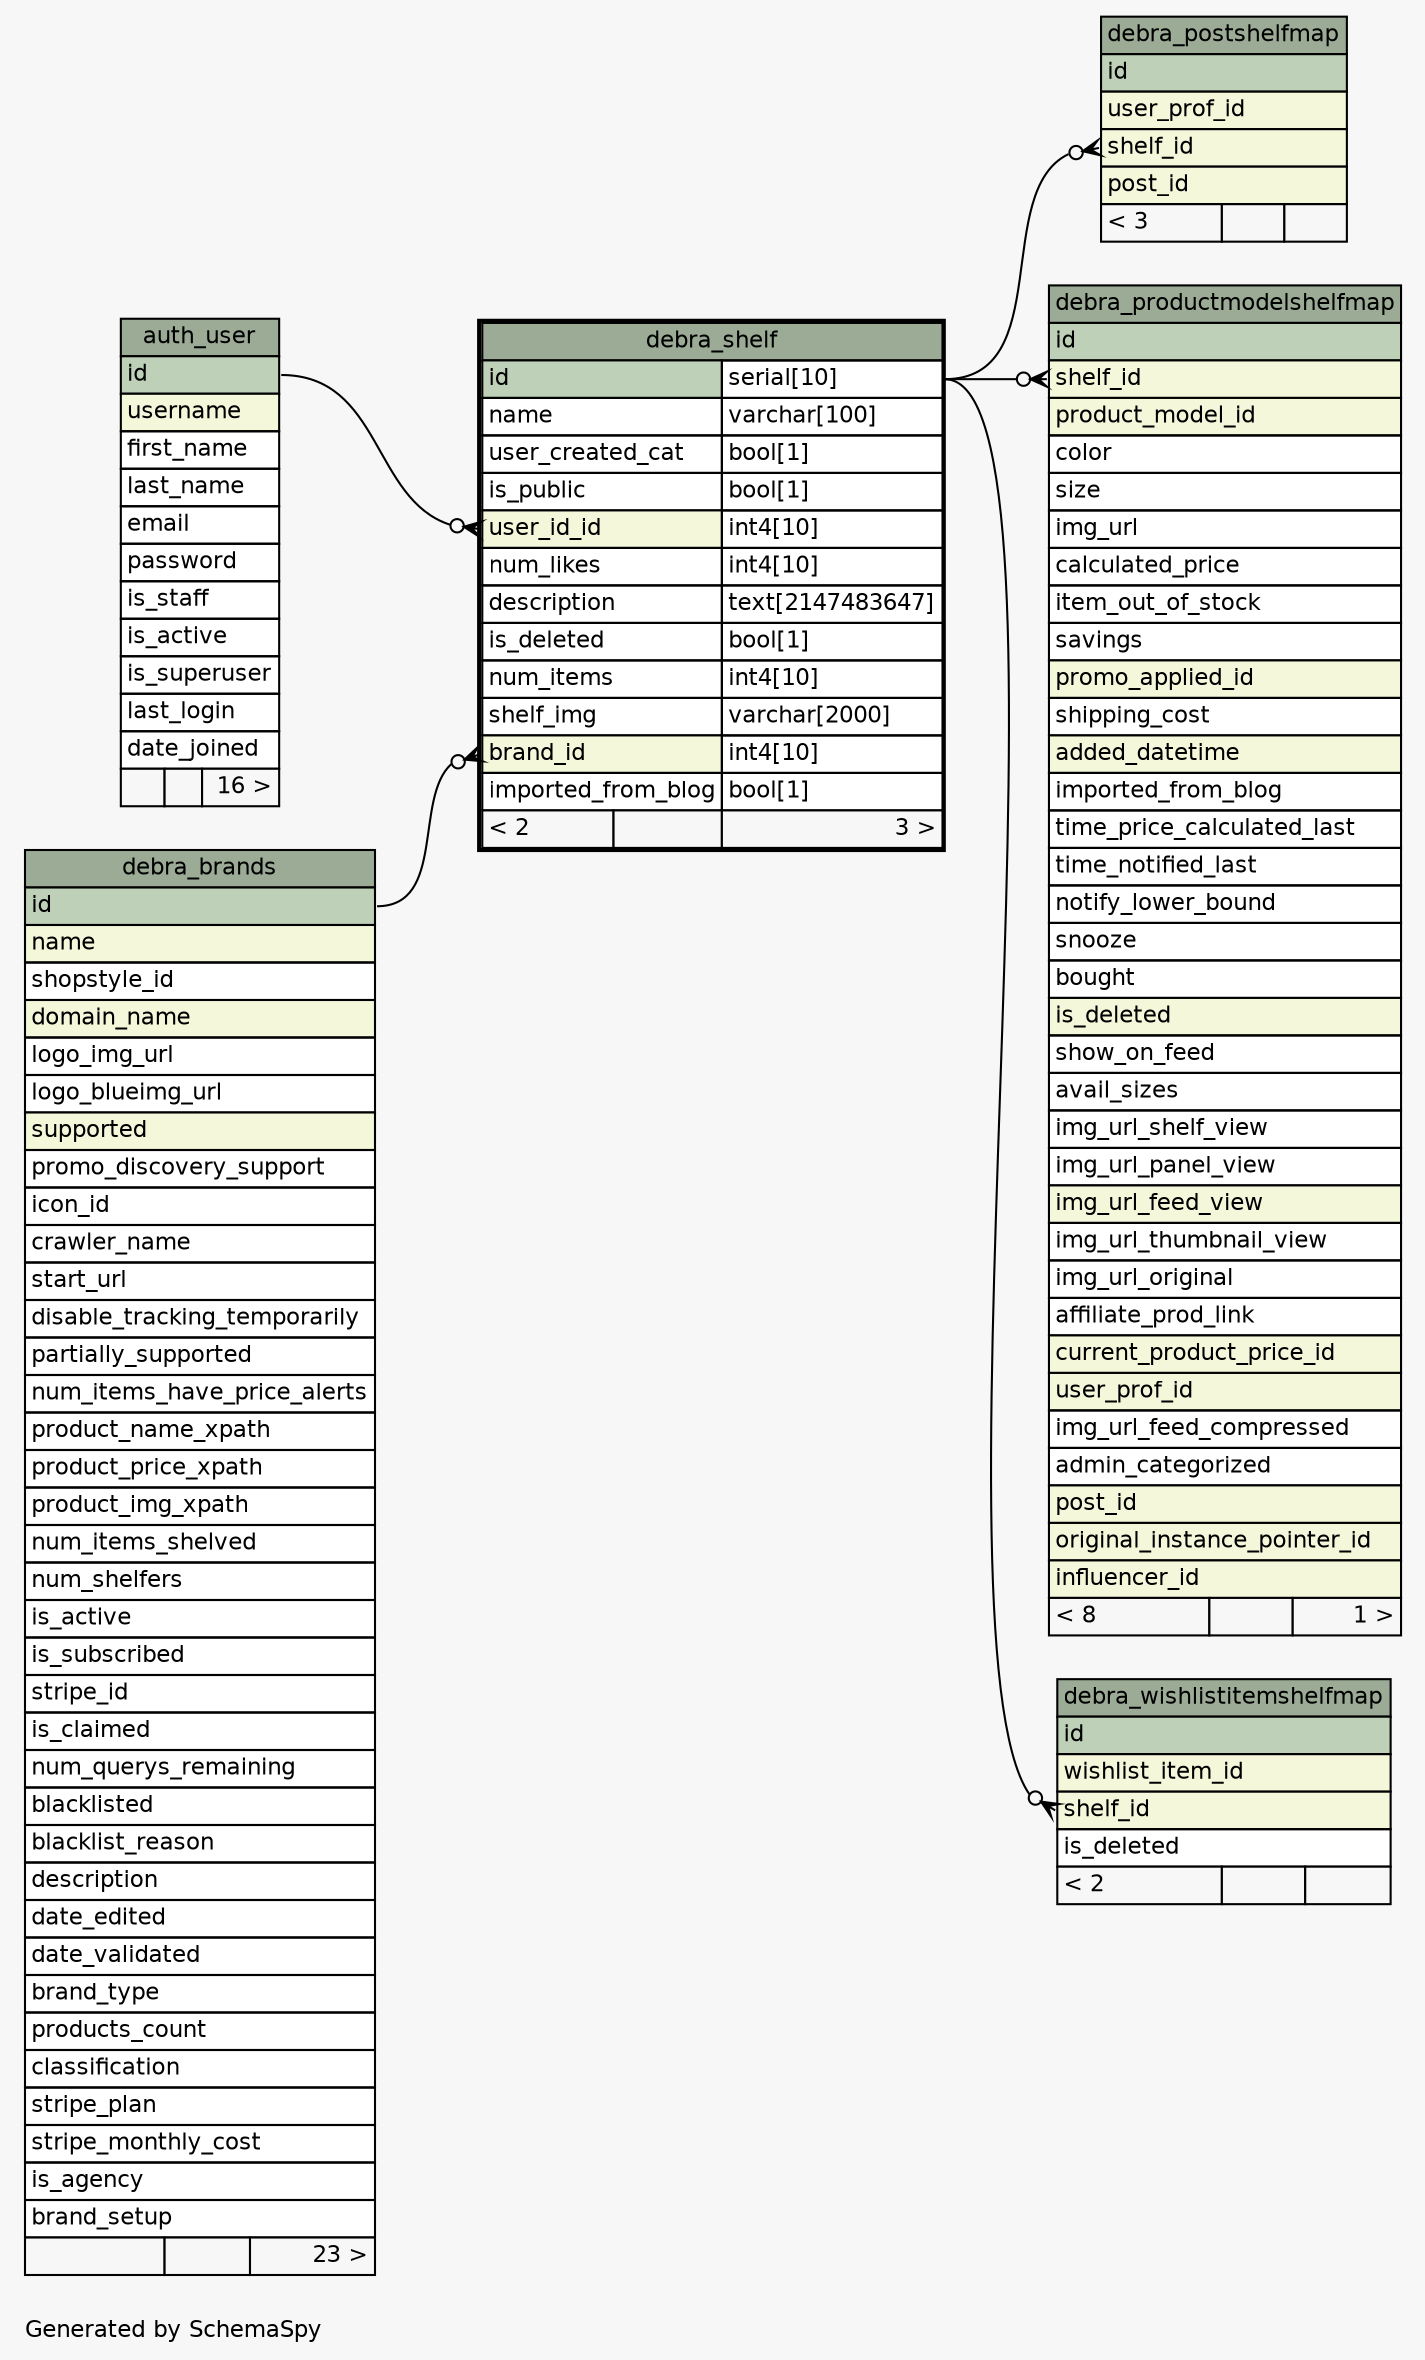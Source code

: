 // dot 2.36.0 on Linux 3.17.0-rc4-a1
// SchemaSpy rev 590
digraph "oneDegreeRelationshipsDiagram" {
  graph [
    rankdir="RL"
    bgcolor="#f7f7f7"
    label="\nGenerated by SchemaSpy"
    labeljust="l"
    nodesep="0.18"
    ranksep="0.46"
    fontname="Helvetica"
    fontsize="11"
  ];
  node [
    fontname="Helvetica"
    fontsize="11"
    shape="plaintext"
  ];
  edge [
    arrowsize="0.8"
  ];
  "debra_postshelfmap":"shelf_id":w -> "debra_shelf":"id.type":e [arrowhead=none dir=back arrowtail=crowodot];
  "debra_productmodelshelfmap":"shelf_id":w -> "debra_shelf":"id.type":e [arrowhead=none dir=back arrowtail=crowodot];
  "debra_shelf":"brand_id":w -> "debra_brands":"id":e [arrowhead=none dir=back arrowtail=crowodot];
  "debra_shelf":"user_id_id":w -> "auth_user":"id":e [arrowhead=none dir=back arrowtail=crowodot];
  "debra_wishlistitemshelfmap":"shelf_id":w -> "debra_shelf":"id.type":e [arrowhead=none dir=back arrowtail=crowodot];
  "auth_user" [
    label=<
    <TABLE BORDER="0" CELLBORDER="1" CELLSPACING="0" BGCOLOR="#ffffff">
      <TR><TD COLSPAN="3" BGCOLOR="#9bab96" ALIGN="CENTER">auth_user</TD></TR>
      <TR><TD PORT="id" COLSPAN="3" BGCOLOR="#bed1b8" ALIGN="LEFT">id</TD></TR>
      <TR><TD PORT="username" COLSPAN="3" BGCOLOR="#f4f7da" ALIGN="LEFT">username</TD></TR>
      <TR><TD PORT="first_name" COLSPAN="3" ALIGN="LEFT">first_name</TD></TR>
      <TR><TD PORT="last_name" COLSPAN="3" ALIGN="LEFT">last_name</TD></TR>
      <TR><TD PORT="email" COLSPAN="3" ALIGN="LEFT">email</TD></TR>
      <TR><TD PORT="password" COLSPAN="3" ALIGN="LEFT">password</TD></TR>
      <TR><TD PORT="is_staff" COLSPAN="3" ALIGN="LEFT">is_staff</TD></TR>
      <TR><TD PORT="is_active" COLSPAN="3" ALIGN="LEFT">is_active</TD></TR>
      <TR><TD PORT="is_superuser" COLSPAN="3" ALIGN="LEFT">is_superuser</TD></TR>
      <TR><TD PORT="last_login" COLSPAN="3" ALIGN="LEFT">last_login</TD></TR>
      <TR><TD PORT="date_joined" COLSPAN="3" ALIGN="LEFT">date_joined</TD></TR>
      <TR><TD ALIGN="LEFT" BGCOLOR="#f7f7f7">  </TD><TD ALIGN="RIGHT" BGCOLOR="#f7f7f7">  </TD><TD ALIGN="RIGHT" BGCOLOR="#f7f7f7">16 &gt;</TD></TR>
    </TABLE>>
    URL="auth_user.html"
    tooltip="auth_user"
  ];
  "debra_brands" [
    label=<
    <TABLE BORDER="0" CELLBORDER="1" CELLSPACING="0" BGCOLOR="#ffffff">
      <TR><TD COLSPAN="3" BGCOLOR="#9bab96" ALIGN="CENTER">debra_brands</TD></TR>
      <TR><TD PORT="id" COLSPAN="3" BGCOLOR="#bed1b8" ALIGN="LEFT">id</TD></TR>
      <TR><TD PORT="name" COLSPAN="3" BGCOLOR="#f4f7da" ALIGN="LEFT">name</TD></TR>
      <TR><TD PORT="shopstyle_id" COLSPAN="3" ALIGN="LEFT">shopstyle_id</TD></TR>
      <TR><TD PORT="domain_name" COLSPAN="3" BGCOLOR="#f4f7da" ALIGN="LEFT">domain_name</TD></TR>
      <TR><TD PORT="logo_img_url" COLSPAN="3" ALIGN="LEFT">logo_img_url</TD></TR>
      <TR><TD PORT="logo_blueimg_url" COLSPAN="3" ALIGN="LEFT">logo_blueimg_url</TD></TR>
      <TR><TD PORT="supported" COLSPAN="3" BGCOLOR="#f4f7da" ALIGN="LEFT">supported</TD></TR>
      <TR><TD PORT="promo_discovery_support" COLSPAN="3" ALIGN="LEFT">promo_discovery_support</TD></TR>
      <TR><TD PORT="icon_id" COLSPAN="3" ALIGN="LEFT">icon_id</TD></TR>
      <TR><TD PORT="crawler_name" COLSPAN="3" ALIGN="LEFT">crawler_name</TD></TR>
      <TR><TD PORT="start_url" COLSPAN="3" ALIGN="LEFT">start_url</TD></TR>
      <TR><TD PORT="disable_tracking_temporarily" COLSPAN="3" ALIGN="LEFT">disable_tracking_temporarily</TD></TR>
      <TR><TD PORT="partially_supported" COLSPAN="3" ALIGN="LEFT">partially_supported</TD></TR>
      <TR><TD PORT="num_items_have_price_alerts" COLSPAN="3" ALIGN="LEFT">num_items_have_price_alerts</TD></TR>
      <TR><TD PORT="product_name_xpath" COLSPAN="3" ALIGN="LEFT">product_name_xpath</TD></TR>
      <TR><TD PORT="product_price_xpath" COLSPAN="3" ALIGN="LEFT">product_price_xpath</TD></TR>
      <TR><TD PORT="product_img_xpath" COLSPAN="3" ALIGN="LEFT">product_img_xpath</TD></TR>
      <TR><TD PORT="num_items_shelved" COLSPAN="3" ALIGN="LEFT">num_items_shelved</TD></TR>
      <TR><TD PORT="num_shelfers" COLSPAN="3" ALIGN="LEFT">num_shelfers</TD></TR>
      <TR><TD PORT="is_active" COLSPAN="3" ALIGN="LEFT">is_active</TD></TR>
      <TR><TD PORT="is_subscribed" COLSPAN="3" ALIGN="LEFT">is_subscribed</TD></TR>
      <TR><TD PORT="stripe_id" COLSPAN="3" ALIGN="LEFT">stripe_id</TD></TR>
      <TR><TD PORT="is_claimed" COLSPAN="3" ALIGN="LEFT">is_claimed</TD></TR>
      <TR><TD PORT="num_querys_remaining" COLSPAN="3" ALIGN="LEFT">num_querys_remaining</TD></TR>
      <TR><TD PORT="blacklisted" COLSPAN="3" ALIGN="LEFT">blacklisted</TD></TR>
      <TR><TD PORT="blacklist_reason" COLSPAN="3" ALIGN="LEFT">blacklist_reason</TD></TR>
      <TR><TD PORT="description" COLSPAN="3" ALIGN="LEFT">description</TD></TR>
      <TR><TD PORT="date_edited" COLSPAN="3" ALIGN="LEFT">date_edited</TD></TR>
      <TR><TD PORT="date_validated" COLSPAN="3" ALIGN="LEFT">date_validated</TD></TR>
      <TR><TD PORT="brand_type" COLSPAN="3" ALIGN="LEFT">brand_type</TD></TR>
      <TR><TD PORT="products_count" COLSPAN="3" ALIGN="LEFT">products_count</TD></TR>
      <TR><TD PORT="classification" COLSPAN="3" ALIGN="LEFT">classification</TD></TR>
      <TR><TD PORT="stripe_plan" COLSPAN="3" ALIGN="LEFT">stripe_plan</TD></TR>
      <TR><TD PORT="stripe_monthly_cost" COLSPAN="3" ALIGN="LEFT">stripe_monthly_cost</TD></TR>
      <TR><TD PORT="is_agency" COLSPAN="3" ALIGN="LEFT">is_agency</TD></TR>
      <TR><TD PORT="brand_setup" COLSPAN="3" ALIGN="LEFT">brand_setup</TD></TR>
      <TR><TD ALIGN="LEFT" BGCOLOR="#f7f7f7">  </TD><TD ALIGN="RIGHT" BGCOLOR="#f7f7f7">  </TD><TD ALIGN="RIGHT" BGCOLOR="#f7f7f7">23 &gt;</TD></TR>
    </TABLE>>
    URL="debra_brands.html"
    tooltip="debra_brands"
  ];
  "debra_postshelfmap" [
    label=<
    <TABLE BORDER="0" CELLBORDER="1" CELLSPACING="0" BGCOLOR="#ffffff">
      <TR><TD COLSPAN="3" BGCOLOR="#9bab96" ALIGN="CENTER">debra_postshelfmap</TD></TR>
      <TR><TD PORT="id" COLSPAN="3" BGCOLOR="#bed1b8" ALIGN="LEFT">id</TD></TR>
      <TR><TD PORT="user_prof_id" COLSPAN="3" BGCOLOR="#f4f7da" ALIGN="LEFT">user_prof_id</TD></TR>
      <TR><TD PORT="shelf_id" COLSPAN="3" BGCOLOR="#f4f7da" ALIGN="LEFT">shelf_id</TD></TR>
      <TR><TD PORT="post_id" COLSPAN="3" BGCOLOR="#f4f7da" ALIGN="LEFT">post_id</TD></TR>
      <TR><TD ALIGN="LEFT" BGCOLOR="#f7f7f7">&lt; 3</TD><TD ALIGN="RIGHT" BGCOLOR="#f7f7f7">  </TD><TD ALIGN="RIGHT" BGCOLOR="#f7f7f7">  </TD></TR>
    </TABLE>>
    URL="debra_postshelfmap.html"
    tooltip="debra_postshelfmap"
  ];
  "debra_productmodelshelfmap" [
    label=<
    <TABLE BORDER="0" CELLBORDER="1" CELLSPACING="0" BGCOLOR="#ffffff">
      <TR><TD COLSPAN="3" BGCOLOR="#9bab96" ALIGN="CENTER">debra_productmodelshelfmap</TD></TR>
      <TR><TD PORT="id" COLSPAN="3" BGCOLOR="#bed1b8" ALIGN="LEFT">id</TD></TR>
      <TR><TD PORT="shelf_id" COLSPAN="3" BGCOLOR="#f4f7da" ALIGN="LEFT">shelf_id</TD></TR>
      <TR><TD PORT="product_model_id" COLSPAN="3" BGCOLOR="#f4f7da" ALIGN="LEFT">product_model_id</TD></TR>
      <TR><TD PORT="color" COLSPAN="3" ALIGN="LEFT">color</TD></TR>
      <TR><TD PORT="size" COLSPAN="3" ALIGN="LEFT">size</TD></TR>
      <TR><TD PORT="img_url" COLSPAN="3" ALIGN="LEFT">img_url</TD></TR>
      <TR><TD PORT="calculated_price" COLSPAN="3" ALIGN="LEFT">calculated_price</TD></TR>
      <TR><TD PORT="item_out_of_stock" COLSPAN="3" ALIGN="LEFT">item_out_of_stock</TD></TR>
      <TR><TD PORT="savings" COLSPAN="3" ALIGN="LEFT">savings</TD></TR>
      <TR><TD PORT="promo_applied_id" COLSPAN="3" BGCOLOR="#f4f7da" ALIGN="LEFT">promo_applied_id</TD></TR>
      <TR><TD PORT="shipping_cost" COLSPAN="3" ALIGN="LEFT">shipping_cost</TD></TR>
      <TR><TD PORT="added_datetime" COLSPAN="3" BGCOLOR="#f4f7da" ALIGN="LEFT">added_datetime</TD></TR>
      <TR><TD PORT="imported_from_blog" COLSPAN="3" ALIGN="LEFT">imported_from_blog</TD></TR>
      <TR><TD PORT="time_price_calculated_last" COLSPAN="3" ALIGN="LEFT">time_price_calculated_last</TD></TR>
      <TR><TD PORT="time_notified_last" COLSPAN="3" ALIGN="LEFT">time_notified_last</TD></TR>
      <TR><TD PORT="notify_lower_bound" COLSPAN="3" ALIGN="LEFT">notify_lower_bound</TD></TR>
      <TR><TD PORT="snooze" COLSPAN="3" ALIGN="LEFT">snooze</TD></TR>
      <TR><TD PORT="bought" COLSPAN="3" ALIGN="LEFT">bought</TD></TR>
      <TR><TD PORT="is_deleted" COLSPAN="3" BGCOLOR="#f4f7da" ALIGN="LEFT">is_deleted</TD></TR>
      <TR><TD PORT="show_on_feed" COLSPAN="3" ALIGN="LEFT">show_on_feed</TD></TR>
      <TR><TD PORT="avail_sizes" COLSPAN="3" ALIGN="LEFT">avail_sizes</TD></TR>
      <TR><TD PORT="img_url_shelf_view" COLSPAN="3" ALIGN="LEFT">img_url_shelf_view</TD></TR>
      <TR><TD PORT="img_url_panel_view" COLSPAN="3" ALIGN="LEFT">img_url_panel_view</TD></TR>
      <TR><TD PORT="img_url_feed_view" COLSPAN="3" BGCOLOR="#f4f7da" ALIGN="LEFT">img_url_feed_view</TD></TR>
      <TR><TD PORT="img_url_thumbnail_view" COLSPAN="3" ALIGN="LEFT">img_url_thumbnail_view</TD></TR>
      <TR><TD PORT="img_url_original" COLSPAN="3" ALIGN="LEFT">img_url_original</TD></TR>
      <TR><TD PORT="affiliate_prod_link" COLSPAN="3" ALIGN="LEFT">affiliate_prod_link</TD></TR>
      <TR><TD PORT="current_product_price_id" COLSPAN="3" BGCOLOR="#f4f7da" ALIGN="LEFT">current_product_price_id</TD></TR>
      <TR><TD PORT="user_prof_id" COLSPAN="3" BGCOLOR="#f4f7da" ALIGN="LEFT">user_prof_id</TD></TR>
      <TR><TD PORT="img_url_feed_compressed" COLSPAN="3" ALIGN="LEFT">img_url_feed_compressed</TD></TR>
      <TR><TD PORT="admin_categorized" COLSPAN="3" ALIGN="LEFT">admin_categorized</TD></TR>
      <TR><TD PORT="post_id" COLSPAN="3" BGCOLOR="#f4f7da" ALIGN="LEFT">post_id</TD></TR>
      <TR><TD PORT="original_instance_pointer_id" COLSPAN="3" BGCOLOR="#f4f7da" ALIGN="LEFT">original_instance_pointer_id</TD></TR>
      <TR><TD PORT="influencer_id" COLSPAN="3" BGCOLOR="#f4f7da" ALIGN="LEFT">influencer_id</TD></TR>
      <TR><TD ALIGN="LEFT" BGCOLOR="#f7f7f7">&lt; 8</TD><TD ALIGN="RIGHT" BGCOLOR="#f7f7f7">  </TD><TD ALIGN="RIGHT" BGCOLOR="#f7f7f7">1 &gt;</TD></TR>
    </TABLE>>
    URL="debra_productmodelshelfmap.html"
    tooltip="debra_productmodelshelfmap"
  ];
  "debra_shelf" [
    label=<
    <TABLE BORDER="2" CELLBORDER="1" CELLSPACING="0" BGCOLOR="#ffffff">
      <TR><TD COLSPAN="3" BGCOLOR="#9bab96" ALIGN="CENTER">debra_shelf</TD></TR>
      <TR><TD PORT="id" COLSPAN="2" BGCOLOR="#bed1b8" ALIGN="LEFT">id</TD><TD PORT="id.type" ALIGN="LEFT">serial[10]</TD></TR>
      <TR><TD PORT="name" COLSPAN="2" ALIGN="LEFT">name</TD><TD PORT="name.type" ALIGN="LEFT">varchar[100]</TD></TR>
      <TR><TD PORT="user_created_cat" COLSPAN="2" ALIGN="LEFT">user_created_cat</TD><TD PORT="user_created_cat.type" ALIGN="LEFT">bool[1]</TD></TR>
      <TR><TD PORT="is_public" COLSPAN="2" ALIGN="LEFT">is_public</TD><TD PORT="is_public.type" ALIGN="LEFT">bool[1]</TD></TR>
      <TR><TD PORT="user_id_id" COLSPAN="2" BGCOLOR="#f4f7da" ALIGN="LEFT">user_id_id</TD><TD PORT="user_id_id.type" ALIGN="LEFT">int4[10]</TD></TR>
      <TR><TD PORT="num_likes" COLSPAN="2" ALIGN="LEFT">num_likes</TD><TD PORT="num_likes.type" ALIGN="LEFT">int4[10]</TD></TR>
      <TR><TD PORT="description" COLSPAN="2" ALIGN="LEFT">description</TD><TD PORT="description.type" ALIGN="LEFT">text[2147483647]</TD></TR>
      <TR><TD PORT="is_deleted" COLSPAN="2" ALIGN="LEFT">is_deleted</TD><TD PORT="is_deleted.type" ALIGN="LEFT">bool[1]</TD></TR>
      <TR><TD PORT="num_items" COLSPAN="2" ALIGN="LEFT">num_items</TD><TD PORT="num_items.type" ALIGN="LEFT">int4[10]</TD></TR>
      <TR><TD PORT="shelf_img" COLSPAN="2" ALIGN="LEFT">shelf_img</TD><TD PORT="shelf_img.type" ALIGN="LEFT">varchar[2000]</TD></TR>
      <TR><TD PORT="brand_id" COLSPAN="2" BGCOLOR="#f4f7da" ALIGN="LEFT">brand_id</TD><TD PORT="brand_id.type" ALIGN="LEFT">int4[10]</TD></TR>
      <TR><TD PORT="imported_from_blog" COLSPAN="2" ALIGN="LEFT">imported_from_blog</TD><TD PORT="imported_from_blog.type" ALIGN="LEFT">bool[1]</TD></TR>
      <TR><TD ALIGN="LEFT" BGCOLOR="#f7f7f7">&lt; 2</TD><TD ALIGN="RIGHT" BGCOLOR="#f7f7f7">  </TD><TD ALIGN="RIGHT" BGCOLOR="#f7f7f7">3 &gt;</TD></TR>
    </TABLE>>
    URL="debra_shelf.html"
    tooltip="debra_shelf"
  ];
  "debra_wishlistitemshelfmap" [
    label=<
    <TABLE BORDER="0" CELLBORDER="1" CELLSPACING="0" BGCOLOR="#ffffff">
      <TR><TD COLSPAN="3" BGCOLOR="#9bab96" ALIGN="CENTER">debra_wishlistitemshelfmap</TD></TR>
      <TR><TD PORT="id" COLSPAN="3" BGCOLOR="#bed1b8" ALIGN="LEFT">id</TD></TR>
      <TR><TD PORT="wishlist_item_id" COLSPAN="3" BGCOLOR="#f4f7da" ALIGN="LEFT">wishlist_item_id</TD></TR>
      <TR><TD PORT="shelf_id" COLSPAN="3" BGCOLOR="#f4f7da" ALIGN="LEFT">shelf_id</TD></TR>
      <TR><TD PORT="is_deleted" COLSPAN="3" ALIGN="LEFT">is_deleted</TD></TR>
      <TR><TD ALIGN="LEFT" BGCOLOR="#f7f7f7">&lt; 2</TD><TD ALIGN="RIGHT" BGCOLOR="#f7f7f7">  </TD><TD ALIGN="RIGHT" BGCOLOR="#f7f7f7">  </TD></TR>
    </TABLE>>
    URL="debra_wishlistitemshelfmap.html"
    tooltip="debra_wishlistitemshelfmap"
  ];
}
